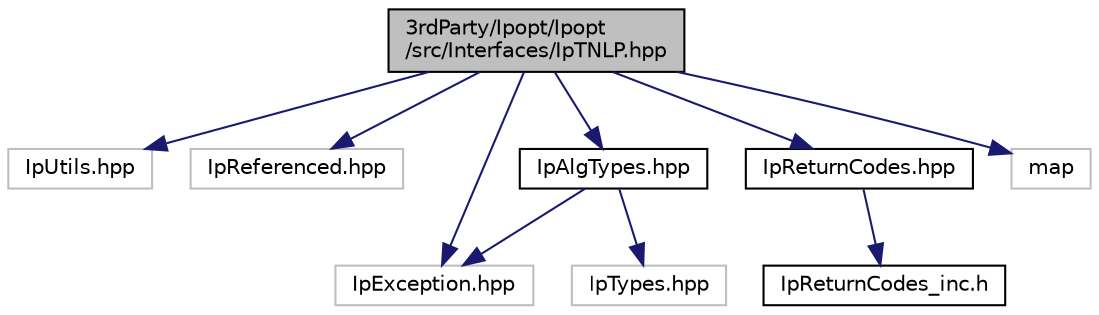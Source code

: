 digraph "3rdParty/Ipopt/Ipopt/src/Interfaces/IpTNLP.hpp"
{
  edge [fontname="Helvetica",fontsize="10",labelfontname="Helvetica",labelfontsize="10"];
  node [fontname="Helvetica",fontsize="10",shape=record];
  Node0 [label="3rdParty/Ipopt/Ipopt\l/src/Interfaces/IpTNLP.hpp",height=0.2,width=0.4,color="black", fillcolor="grey75", style="filled", fontcolor="black"];
  Node0 -> Node1 [color="midnightblue",fontsize="10",style="solid",fontname="Helvetica"];
  Node1 [label="IpUtils.hpp",height=0.2,width=0.4,color="grey75", fillcolor="white", style="filled"];
  Node0 -> Node2 [color="midnightblue",fontsize="10",style="solid",fontname="Helvetica"];
  Node2 [label="IpReferenced.hpp",height=0.2,width=0.4,color="grey75", fillcolor="white", style="filled"];
  Node0 -> Node3 [color="midnightblue",fontsize="10",style="solid",fontname="Helvetica"];
  Node3 [label="IpException.hpp",height=0.2,width=0.4,color="grey75", fillcolor="white", style="filled"];
  Node0 -> Node4 [color="midnightblue",fontsize="10",style="solid",fontname="Helvetica"];
  Node4 [label="IpAlgTypes.hpp",height=0.2,width=0.4,color="black", fillcolor="white", style="filled",URL="$d9/d87/_ipopt_2src_2_interfaces_2_ip_alg_types_8hpp.html"];
  Node4 -> Node5 [color="midnightblue",fontsize="10",style="solid",fontname="Helvetica"];
  Node5 [label="IpTypes.hpp",height=0.2,width=0.4,color="grey75", fillcolor="white", style="filled"];
  Node4 -> Node3 [color="midnightblue",fontsize="10",style="solid",fontname="Helvetica"];
  Node0 -> Node6 [color="midnightblue",fontsize="10",style="solid",fontname="Helvetica"];
  Node6 [label="IpReturnCodes.hpp",height=0.2,width=0.4,color="black", fillcolor="white", style="filled",URL="$db/dcb/_ipopt_2src_2_interfaces_2_ip_return_codes_8hpp.html"];
  Node6 -> Node7 [color="midnightblue",fontsize="10",style="solid",fontname="Helvetica"];
  Node7 [label="IpReturnCodes_inc.h",height=0.2,width=0.4,color="black", fillcolor="white", style="filled",URL="$df/d6b/_ipopt_2src_2_interfaces_2_ip_return_codes__inc_8h.html"];
  Node0 -> Node8 [color="midnightblue",fontsize="10",style="solid",fontname="Helvetica"];
  Node8 [label="map",height=0.2,width=0.4,color="grey75", fillcolor="white", style="filled"];
}
